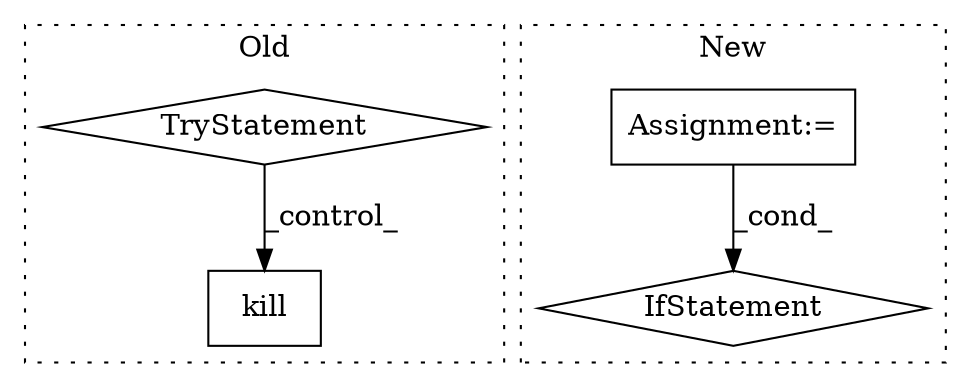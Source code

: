 digraph G {
subgraph cluster0 {
1 [label="kill" a="32" s="9712" l="6" shape="box"];
4 [label="TryStatement" a="54" s="9479" l="4" shape="diamond"];
label = "Old";
style="dotted";
}
subgraph cluster1 {
2 [label="IfStatement" a="25" s="9775,9785" l="4,2" shape="diamond"];
3 [label="Assignment:=" a="7" s="8248" l="5" shape="box"];
label = "New";
style="dotted";
}
3 -> 2 [label="_cond_"];
4 -> 1 [label="_control_"];
}